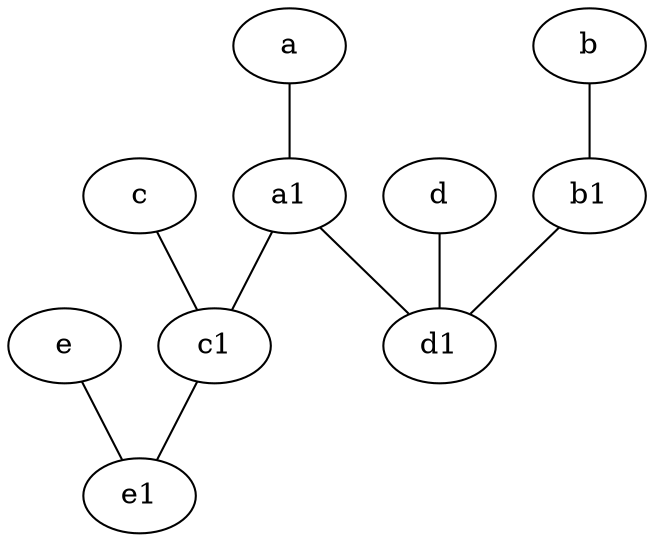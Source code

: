 graph {
	node [labelfontsize=50]
	c [labelfontsize=50 pos="4.5,2!"]
	a1 [labelfontsize=50 pos="8,3!"]
	d1 [labelfontsize=50 pos="3,5!"]
	b [labelfontsize=50 pos="10,4!"]
	e1 [labelfontsize=50 pos="7,7!"]
	e [labelfontsize=50 pos="7,9!"]
	d [labelfontsize=50 pos="2,5!"]
	c1 [labelfontsize=50 pos="4.5,3!"]
	a [labelfontsize=50 pos="8,2!"]
	b1 [labelfontsize=50 pos="9,4!"]
	c -- c1
	c1 -- e1
	e -- e1
	a1 -- d1
	a1 -- c1
	b1 -- d1
	b -- b1
	d -- d1
	a -- a1
}
